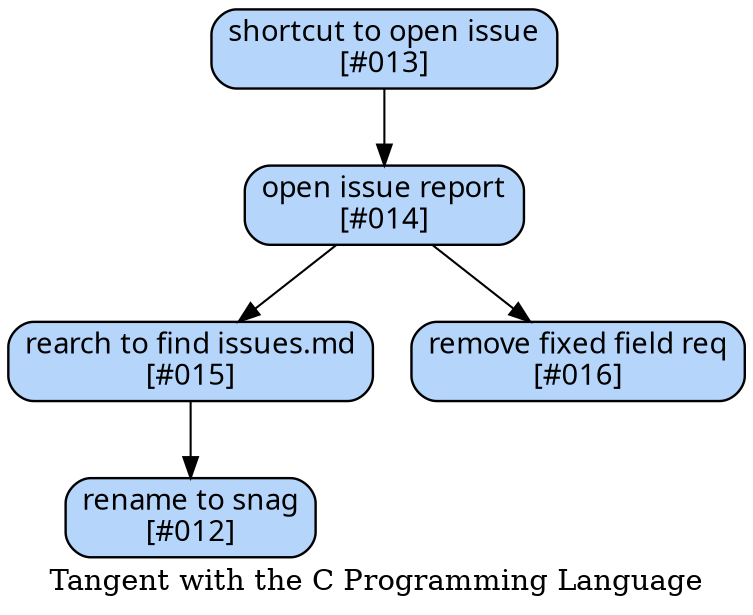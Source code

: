 # created by tan-man on 2013-01-02 04:33:31 UTC

digraph {

/*
  example stmt_list:
    foo -> bar
    biff -> baz

  example node_stmt:
    learn_c [label="learn C somehow"]
*/

#                 blue : fillcolor="#b5d5fb"
#             finished : green
#                green : fillcolor="#79f233"

label="Tangent with the C Programming Language"

node [label="\N", style="filled", fillcolor="#b5d5fb", fontname="Futura", penwidth="1.1566", shape="Mrecord"]
open [label="open issue report\n[#014]"]
rearch [label="rearch to find issues.md\n[#015]"]
remove [label="remove fixed field req\n[#016]"]
rename [label="rename to snag\n[#012]"]
shortcut [label="shortcut to open issue\n[#013]"]
open -> rearch
open -> remove
rearch -> rename
shortcut -> open
}
